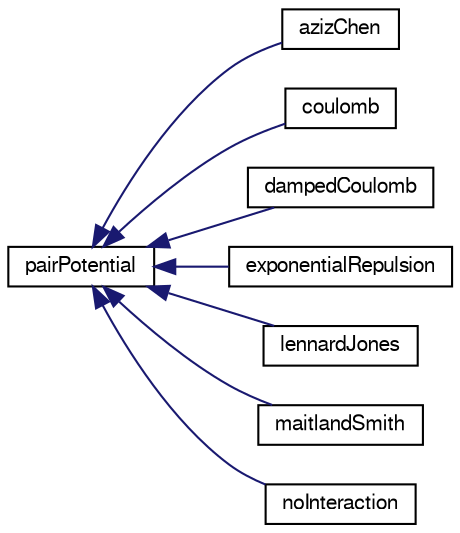digraph "Graphical Class Hierarchy"
{
  bgcolor="transparent";
  edge [fontname="FreeSans",fontsize="10",labelfontname="FreeSans",labelfontsize="10"];
  node [fontname="FreeSans",fontsize="10",shape=record];
  rankdir="LR";
  Node1 [label="pairPotential",height=0.2,width=0.4,color="black",URL="$a01716.html"];
  Node1 -> Node2 [dir="back",color="midnightblue",fontsize="10",style="solid",fontname="FreeSans"];
  Node2 [label="azizChen",height=0.2,width=0.4,color="black",URL="$a00085.html",tooltip="Foam::pairPotentials::azizChen. "];
  Node1 -> Node3 [dir="back",color="midnightblue",fontsize="10",style="solid",fontname="FreeSans"];
  Node3 [label="coulomb",height=0.2,width=0.4,color="black",URL="$a00394.html"];
  Node1 -> Node4 [dir="back",color="midnightblue",fontsize="10",style="solid",fontname="FreeSans"];
  Node4 [label="dampedCoulomb",height=0.2,width=0.4,color="black",URL="$a00475.html"];
  Node1 -> Node5 [dir="back",color="midnightblue",fontsize="10",style="solid",fontname="FreeSans"];
  Node5 [label="exponentialRepulsion",height=0.2,width=0.4,color="black",URL="$a00671.html"];
  Node1 -> Node6 [dir="back",color="midnightblue",fontsize="10",style="solid",fontname="FreeSans"];
  Node6 [label="lennardJones",height=0.2,width=0.4,color="black",URL="$a01255.html"];
  Node1 -> Node7 [dir="back",color="midnightblue",fontsize="10",style="solid",fontname="FreeSans"];
  Node7 [label="maitlandSmith",height=0.2,width=0.4,color="black",URL="$a01356.html",tooltip="Foam::pairPotentials::maitlandSmith. "];
  Node1 -> Node8 [dir="back",color="midnightblue",fontsize="10",style="solid",fontname="FreeSans"];
  Node8 [label="noInteraction",height=0.2,width=0.4,color="black",URL="$a01563.html"];
}
